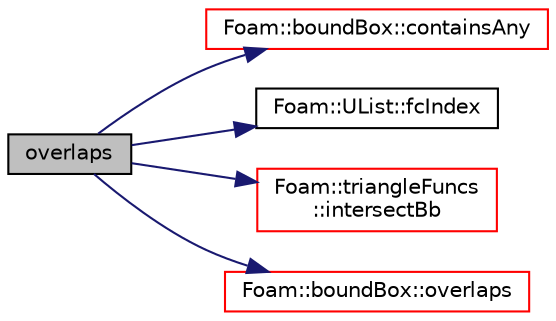 digraph "overlaps"
{
  bgcolor="transparent";
  edge [fontname="Helvetica",fontsize="10",labelfontname="Helvetica",labelfontsize="10"];
  node [fontname="Helvetica",fontsize="10",shape=record];
  rankdir="LR";
  Node1 [label="overlaps",height=0.2,width=0.4,color="black", fillcolor="grey75", style="filled", fontcolor="black"];
  Node1 -> Node2 [color="midnightblue",fontsize="10",style="solid",fontname="Helvetica"];
  Node2 [label="Foam::boundBox::containsAny",height=0.2,width=0.4,color="red",URL="$a00155.html#a33697aee9740c35704b44ef123da61fd",tooltip="Contains any of the points? (inside or on edge) "];
  Node1 -> Node3 [color="midnightblue",fontsize="10",style="solid",fontname="Helvetica"];
  Node3 [label="Foam::UList::fcIndex",height=0.2,width=0.4,color="black",URL="$a02731.html#af4d05e19e6cdc80f0c7acd5bbe250f69",tooltip="Return the forward circular index, i.e. the next index. "];
  Node1 -> Node4 [color="midnightblue",fontsize="10",style="solid",fontname="Helvetica"];
  Node4 [label="Foam::triangleFuncs\l::intersectBb",height=0.2,width=0.4,color="red",URL="$a02676.html#a61b27a9e34057e49b2263d2ecd01144c",tooltip="Does triangle intersect bounding box. "];
  Node1 -> Node5 [color="midnightblue",fontsize="10",style="solid",fontname="Helvetica"];
  Node5 [label="Foam::boundBox::overlaps",height=0.2,width=0.4,color="red",URL="$a00155.html#ae46b6d265737ebf3cade1949d0be48f0",tooltip="Overlaps/touches boundingBox? "];
}
